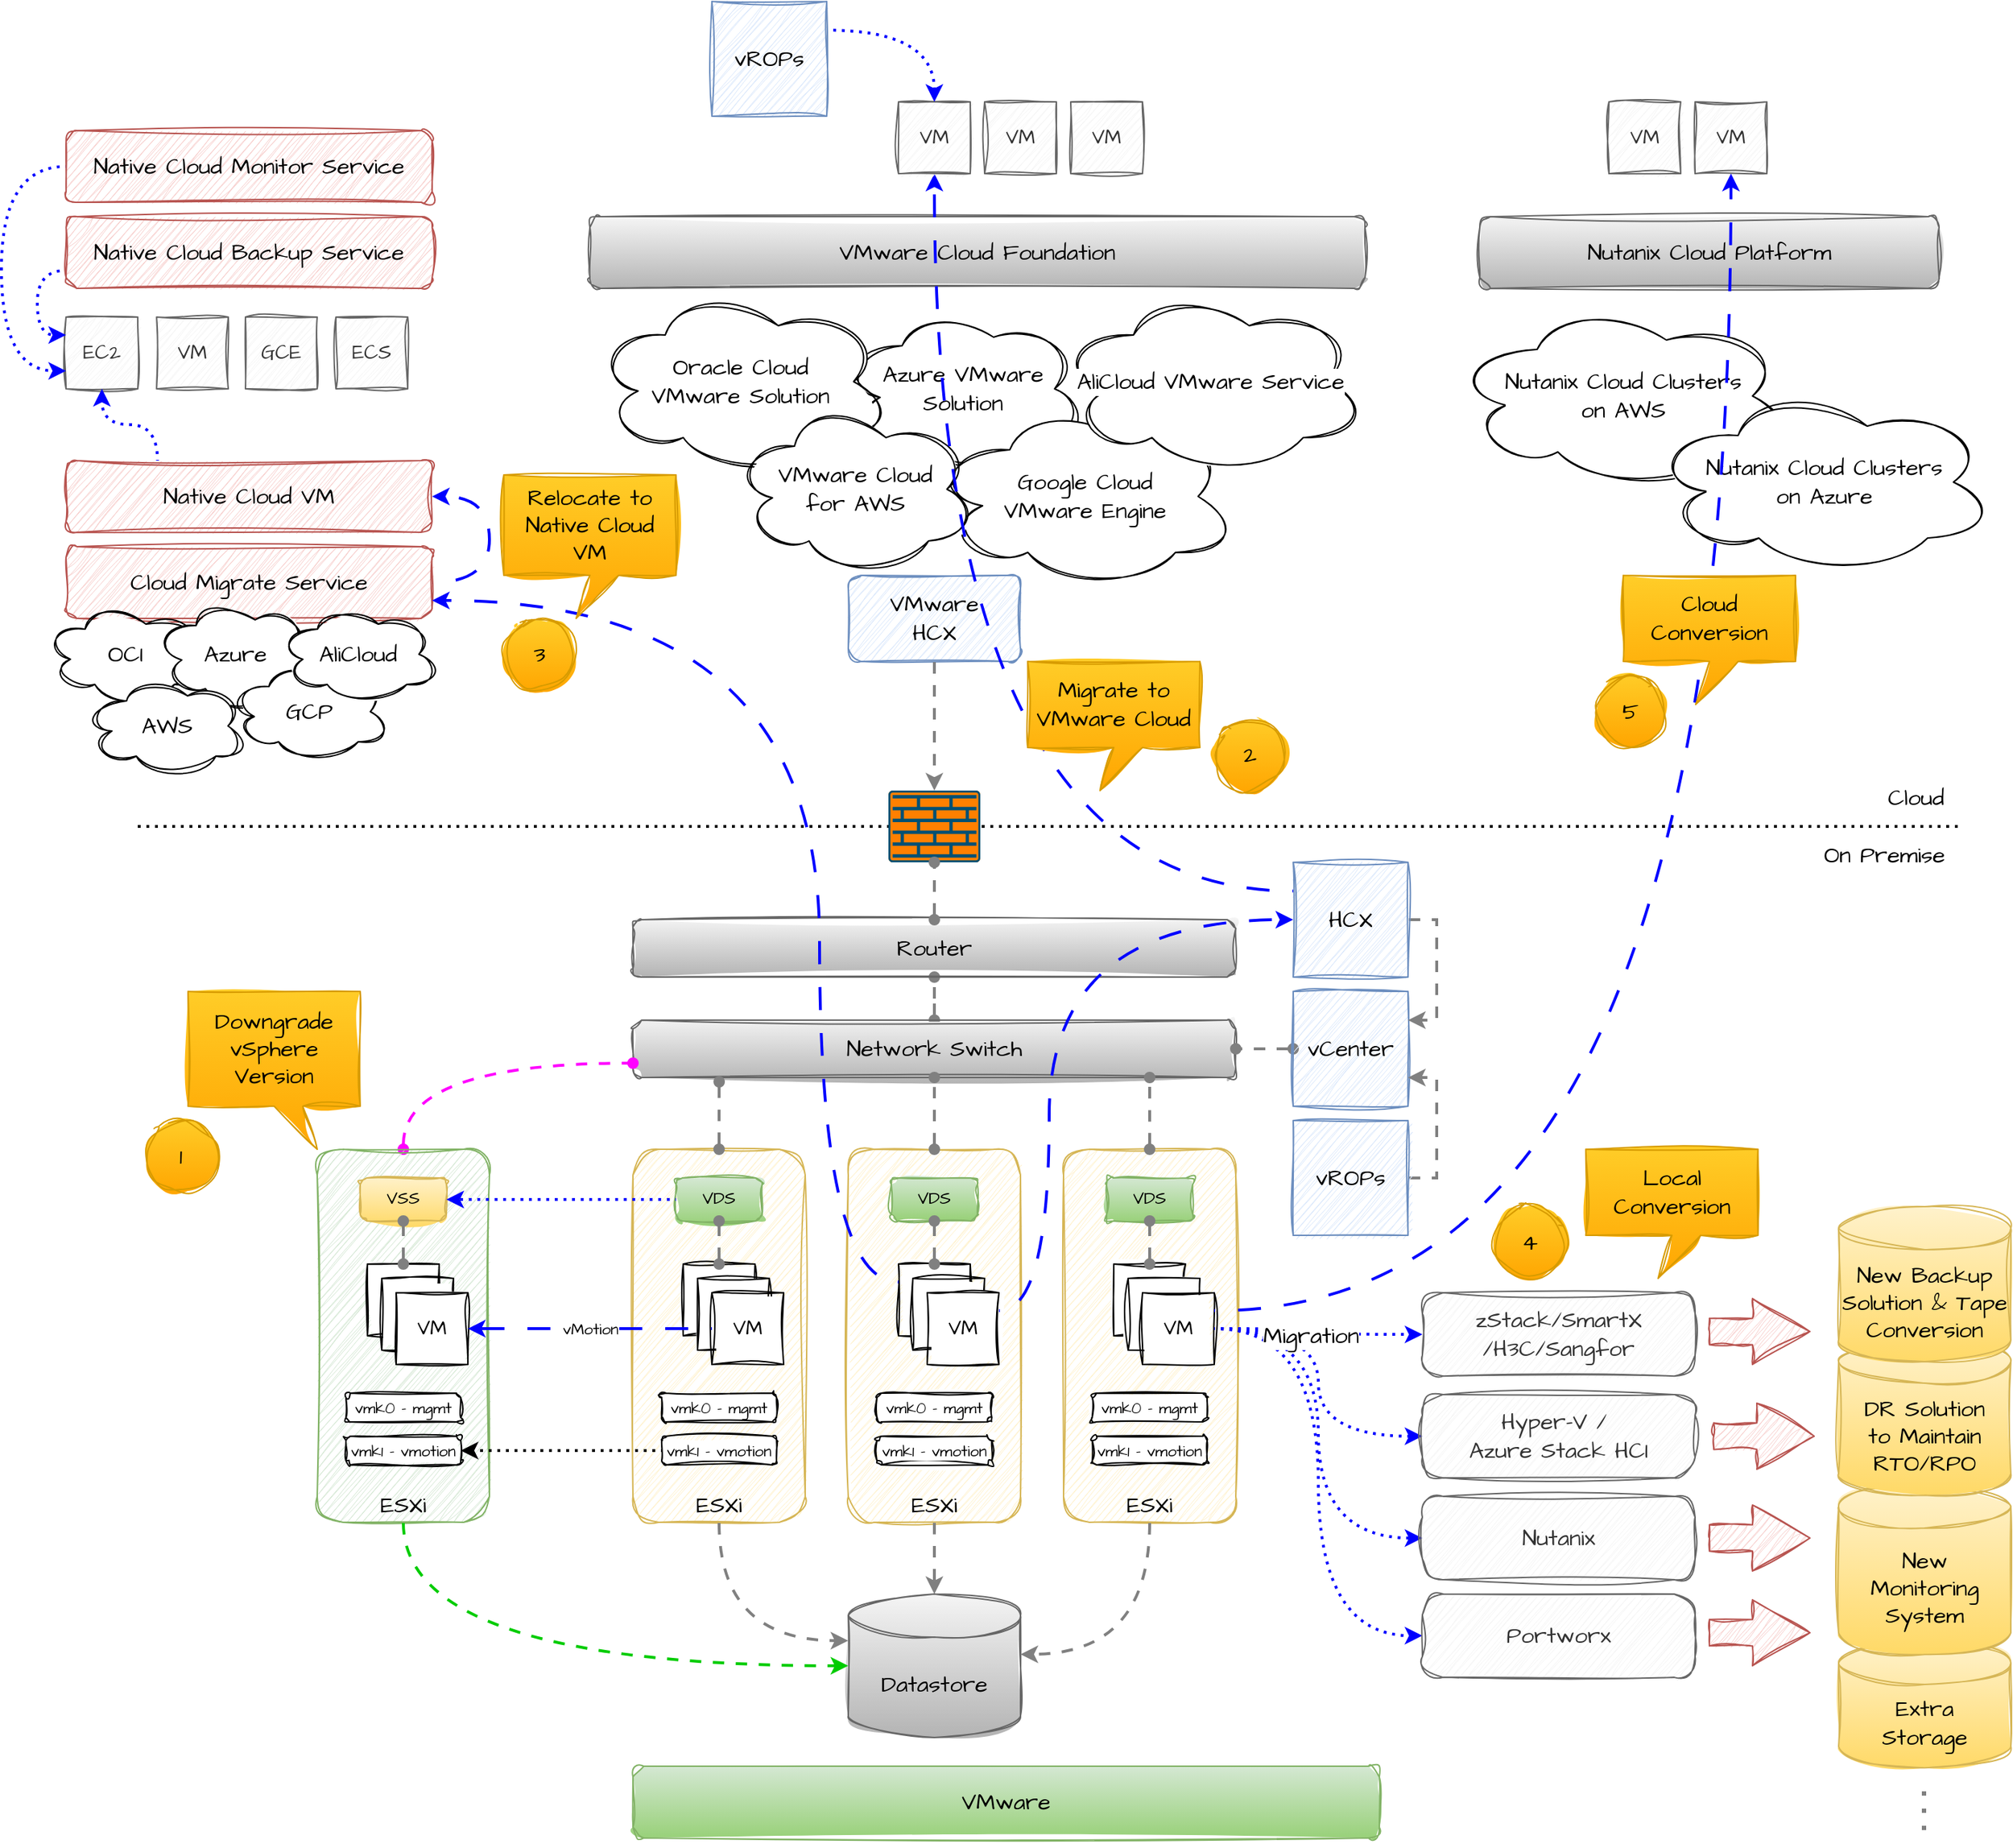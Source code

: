 <mxfile version="24.2.5" type="device">
  <diagram name="Page-1" id="QxDFGPHTdQ4bA2apeWEs">
    <mxGraphModel dx="2290" dy="2121" grid="1" gridSize="10" guides="1" tooltips="1" connect="1" arrows="1" fold="1" page="1" pageScale="1" pageWidth="850" pageHeight="1100" math="0" shadow="0">
      <root>
        <mxCell id="0" />
        <mxCell id="1" parent="0" />
        <mxCell id="KIwgxXIAuKIJArES0keK-98" value="" style="line;strokeWidth=2;html=1;hachureGap=4;fontFamily=Architects Daughter;fontSource=https%3A%2F%2Ffonts.googleapis.com%2Fcss%3Ffamily%3DArchitects%2BDaughter;fontSize=11;fontColor=default;labelBackgroundColor=default;dashed=1;dashPattern=1 2;" vertex="1" parent="1">
          <mxGeometry x="-215" y="-230" width="1268.84" height="10" as="geometry" />
        </mxCell>
        <mxCell id="8AcX0_JRDY6VxPRLtKl2-1" value="VMware" style="rounded=1;whiteSpace=wrap;html=1;sketch=1;hachureGap=4;jiggle=2;curveFitting=1;fontFamily=Architects Daughter;fontSource=https%3A%2F%2Ffonts.googleapis.com%2Fcss%3Ffamily%3DArchitects%2BDaughter;fontSize=16;fillColor=#d5e8d4;gradientColor=#97d077;strokeColor=#82b366;" parent="1" vertex="1">
          <mxGeometry x="130" y="430" width="520" height="50" as="geometry" />
        </mxCell>
        <mxCell id="8AcX0_JRDY6VxPRLtKl2-2" value="ESXi" style="rounded=1;whiteSpace=wrap;html=1;sketch=1;hachureGap=4;jiggle=2;curveFitting=1;fontFamily=Architects Daughter;fontSource=https%3A%2F%2Ffonts.googleapis.com%2Fcss%3Ffamily%3DArchitects%2BDaughter;fontSize=16;verticalAlign=bottom;fillColor=#fff2cc;strokeColor=#d6b656;" parent="1" vertex="1">
          <mxGeometry x="130" width="120" height="260" as="geometry" />
        </mxCell>
        <mxCell id="8AcX0_JRDY6VxPRLtKl2-3" value="VM" style="whiteSpace=wrap;html=1;aspect=fixed;sketch=1;hachureGap=4;jiggle=2;curveFitting=1;fontFamily=Architects Daughter;fontSource=https%3A%2F%2Ffonts.googleapis.com%2Fcss%3Ffamily%3DArchitects%2BDaughter;fontSize=14;" parent="1" vertex="1">
          <mxGeometry x="165" y="80" width="50" height="50" as="geometry" />
        </mxCell>
        <mxCell id="8AcX0_JRDY6VxPRLtKl2-4" value="Datastore" style="shape=cylinder3;whiteSpace=wrap;html=1;boundedLbl=1;backgroundOutline=1;size=15;sketch=1;hachureGap=4;jiggle=2;curveFitting=1;fontFamily=Architects Daughter;fontSource=https%3A%2F%2Ffonts.googleapis.com%2Fcss%3Ffamily%3DArchitects%2BDaughter;fontSize=16;fillColor=#f5f5f5;gradientColor=#b3b3b3;strokeColor=#666666;" parent="1" vertex="1">
          <mxGeometry x="280" y="310" width="120" height="100" as="geometry" />
        </mxCell>
        <mxCell id="8AcX0_JRDY6VxPRLtKl2-5" value="VDS" style="rounded=1;whiteSpace=wrap;html=1;sketch=1;hachureGap=4;jiggle=2;curveFitting=1;fontFamily=Architects Daughter;fontSource=https%3A%2F%2Ffonts.googleapis.com%2Fcss%3Ffamily%3DArchitects%2BDaughter;fillColor=#d5e8d4;gradientColor=#97d077;strokeColor=#82b366;" parent="1" vertex="1">
          <mxGeometry x="160" y="20" width="60" height="30" as="geometry" />
        </mxCell>
        <mxCell id="8AcX0_JRDY6VxPRLtKl2-6" value="ESXi" style="rounded=1;whiteSpace=wrap;html=1;sketch=1;hachureGap=4;jiggle=2;curveFitting=1;fontFamily=Architects Daughter;fontSource=https%3A%2F%2Ffonts.googleapis.com%2Fcss%3Ffamily%3DArchitects%2BDaughter;fontSize=16;verticalAlign=bottom;fillColor=#fff2cc;strokeColor=#d6b656;" parent="1" vertex="1">
          <mxGeometry x="280" width="120" height="260" as="geometry" />
        </mxCell>
        <mxCell id="8AcX0_JRDY6VxPRLtKl2-7" value="VM" style="whiteSpace=wrap;html=1;aspect=fixed;sketch=1;hachureGap=4;jiggle=2;curveFitting=1;fontFamily=Architects Daughter;fontSource=https%3A%2F%2Ffonts.googleapis.com%2Fcss%3Ffamily%3DArchitects%2BDaughter;fontSize=14;" parent="1" vertex="1">
          <mxGeometry x="315" y="80" width="50" height="50" as="geometry" />
        </mxCell>
        <mxCell id="8AcX0_JRDY6VxPRLtKl2-8" value="VDS" style="rounded=1;whiteSpace=wrap;html=1;sketch=1;hachureGap=4;jiggle=2;curveFitting=1;fontFamily=Architects Daughter;fontSource=https%3A%2F%2Ffonts.googleapis.com%2Fcss%3Ffamily%3DArchitects%2BDaughter;fillColor=#d5e8d4;gradientColor=#97d077;strokeColor=#82b366;" parent="1" vertex="1">
          <mxGeometry x="310" y="20" width="60" height="30" as="geometry" />
        </mxCell>
        <mxCell id="8AcX0_JRDY6VxPRLtKl2-9" value="ESXi" style="rounded=1;whiteSpace=wrap;html=1;sketch=1;hachureGap=4;jiggle=2;curveFitting=1;fontFamily=Architects Daughter;fontSource=https%3A%2F%2Ffonts.googleapis.com%2Fcss%3Ffamily%3DArchitects%2BDaughter;fontSize=16;verticalAlign=bottom;fillColor=#fff2cc;strokeColor=#d6b656;" parent="1" vertex="1">
          <mxGeometry x="430" width="120" height="260" as="geometry" />
        </mxCell>
        <mxCell id="8AcX0_JRDY6VxPRLtKl2-10" value="VM" style="whiteSpace=wrap;html=1;aspect=fixed;sketch=1;hachureGap=4;jiggle=2;curveFitting=1;fontFamily=Architects Daughter;fontSource=https%3A%2F%2Ffonts.googleapis.com%2Fcss%3Ffamily%3DArchitects%2BDaughter;fontSize=14;" parent="1" vertex="1">
          <mxGeometry x="465" y="80" width="50" height="50" as="geometry" />
        </mxCell>
        <mxCell id="8AcX0_JRDY6VxPRLtKl2-11" value="VDS" style="rounded=1;whiteSpace=wrap;html=1;sketch=1;hachureGap=4;jiggle=2;curveFitting=1;fontFamily=Architects Daughter;fontSource=https%3A%2F%2Ffonts.googleapis.com%2Fcss%3Ffamily%3DArchitects%2BDaughter;fillColor=#d5e8d4;gradientColor=#97d077;strokeColor=#82b366;" parent="1" vertex="1">
          <mxGeometry x="460" y="20" width="60" height="30" as="geometry" />
        </mxCell>
        <mxCell id="8AcX0_JRDY6VxPRLtKl2-12" style="edgeStyle=orthogonalEdgeStyle;rounded=0;hachureGap=4;orthogonalLoop=1;jettySize=auto;html=1;exitX=0.5;exitY=1;exitDx=0;exitDy=0;entryX=0;entryY=0;entryDx=0;entryDy=32.5;entryPerimeter=0;fontFamily=Architects Daughter;fontSource=https%3A%2F%2Ffonts.googleapis.com%2Fcss%3Ffamily%3DArchitects%2BDaughter;curved=1;flowAnimation=1;strokeWidth=2;strokeColor=#808080;" parent="1" source="8AcX0_JRDY6VxPRLtKl2-2" target="8AcX0_JRDY6VxPRLtKl2-4" edge="1">
          <mxGeometry relative="1" as="geometry" />
        </mxCell>
        <mxCell id="8AcX0_JRDY6VxPRLtKl2-13" style="edgeStyle=orthogonalEdgeStyle;curved=1;rounded=0;hachureGap=4;orthogonalLoop=1;jettySize=auto;html=1;exitX=0.5;exitY=1;exitDx=0;exitDy=0;entryX=1;entryY=0.42;entryDx=0;entryDy=0;entryPerimeter=0;strokeColor=#808080;strokeWidth=2;align=center;verticalAlign=middle;fontFamily=Architects Daughter;fontSource=https%3A%2F%2Ffonts.googleapis.com%2Fcss%3Ffamily%3DArchitects%2BDaughter;fontSize=11;fontColor=default;labelBackgroundColor=default;endArrow=classic;flowAnimation=1;" parent="1" source="8AcX0_JRDY6VxPRLtKl2-9" target="8AcX0_JRDY6VxPRLtKl2-4" edge="1">
          <mxGeometry relative="1" as="geometry" />
        </mxCell>
        <mxCell id="8AcX0_JRDY6VxPRLtKl2-14" style="edgeStyle=orthogonalEdgeStyle;curved=1;rounded=0;hachureGap=4;orthogonalLoop=1;jettySize=auto;html=1;exitX=0.5;exitY=1;exitDx=0;exitDy=0;entryX=0.5;entryY=0;entryDx=0;entryDy=0;entryPerimeter=0;strokeColor=#808080;strokeWidth=2;align=center;verticalAlign=middle;fontFamily=Architects Daughter;fontSource=https%3A%2F%2Ffonts.googleapis.com%2Fcss%3Ffamily%3DArchitects%2BDaughter;fontSize=11;fontColor=default;labelBackgroundColor=default;endArrow=classic;flowAnimation=1;" parent="1" source="8AcX0_JRDY6VxPRLtKl2-6" target="8AcX0_JRDY6VxPRLtKl2-4" edge="1">
          <mxGeometry relative="1" as="geometry" />
        </mxCell>
        <mxCell id="8AcX0_JRDY6VxPRLtKl2-15" style="edgeStyle=orthogonalEdgeStyle;curved=1;rounded=0;hachureGap=4;orthogonalLoop=1;jettySize=auto;html=1;exitX=0.5;exitY=0;exitDx=0;exitDy=0;entryX=0.5;entryY=1;entryDx=0;entryDy=0;strokeColor=#808080;strokeWidth=2;align=center;verticalAlign=middle;fontFamily=Architects Daughter;fontSource=https%3A%2F%2Ffonts.googleapis.com%2Fcss%3Ffamily%3DArchitects%2BDaughter;fontSize=11;fontColor=default;labelBackgroundColor=default;endArrow=oval;flowAnimation=1;endFill=1;startArrow=oval;startFill=1;" parent="1" source="8AcX0_JRDY6VxPRLtKl2-3" target="8AcX0_JRDY6VxPRLtKl2-5" edge="1">
          <mxGeometry relative="1" as="geometry" />
        </mxCell>
        <mxCell id="8AcX0_JRDY6VxPRLtKl2-16" style="edgeStyle=orthogonalEdgeStyle;curved=1;rounded=0;hachureGap=4;orthogonalLoop=1;jettySize=auto;html=1;exitX=0.5;exitY=0;exitDx=0;exitDy=0;entryX=0.5;entryY=1;entryDx=0;entryDy=0;strokeColor=#808080;strokeWidth=2;align=center;verticalAlign=middle;fontFamily=Architects Daughter;fontSource=https%3A%2F%2Ffonts.googleapis.com%2Fcss%3Ffamily%3DArchitects%2BDaughter;fontSize=11;fontColor=default;labelBackgroundColor=default;startArrow=oval;startFill=1;endArrow=oval;endFill=1;flowAnimation=1;" parent="1" source="8AcX0_JRDY6VxPRLtKl2-7" target="8AcX0_JRDY6VxPRLtKl2-8" edge="1">
          <mxGeometry relative="1" as="geometry" />
        </mxCell>
        <mxCell id="8AcX0_JRDY6VxPRLtKl2-17" style="edgeStyle=orthogonalEdgeStyle;curved=1;rounded=0;hachureGap=4;orthogonalLoop=1;jettySize=auto;html=1;exitX=0.5;exitY=0;exitDx=0;exitDy=0;entryX=0.5;entryY=1;entryDx=0;entryDy=0;strokeColor=#808080;strokeWidth=2;align=center;verticalAlign=middle;fontFamily=Architects Daughter;fontSource=https%3A%2F%2Ffonts.googleapis.com%2Fcss%3Ffamily%3DArchitects%2BDaughter;fontSize=11;fontColor=default;labelBackgroundColor=default;startArrow=oval;startFill=1;endArrow=oval;endFill=1;flowAnimation=1;" parent="1" source="8AcX0_JRDY6VxPRLtKl2-10" target="8AcX0_JRDY6VxPRLtKl2-11" edge="1">
          <mxGeometry relative="1" as="geometry" />
        </mxCell>
        <mxCell id="8AcX0_JRDY6VxPRLtKl2-18" value="VM" style="whiteSpace=wrap;html=1;aspect=fixed;sketch=1;hachureGap=4;jiggle=2;curveFitting=1;fontFamily=Architects Daughter;fontSource=https%3A%2F%2Ffonts.googleapis.com%2Fcss%3Ffamily%3DArchitects%2BDaughter;fontSize=14;" parent="1" vertex="1">
          <mxGeometry x="175" y="90" width="50" height="50" as="geometry" />
        </mxCell>
        <mxCell id="8AcX0_JRDY6VxPRLtKl2-19" value="VM" style="whiteSpace=wrap;html=1;aspect=fixed;sketch=1;hachureGap=4;jiggle=2;curveFitting=1;fontFamily=Architects Daughter;fontSource=https%3A%2F%2Ffonts.googleapis.com%2Fcss%3Ffamily%3DArchitects%2BDaughter;fontSize=14;" parent="1" vertex="1">
          <mxGeometry x="325" y="90" width="50" height="50" as="geometry" />
        </mxCell>
        <mxCell id="8AcX0_JRDY6VxPRLtKl2-20" value="VM" style="whiteSpace=wrap;html=1;aspect=fixed;sketch=1;hachureGap=4;jiggle=2;curveFitting=1;fontFamily=Architects Daughter;fontSource=https%3A%2F%2Ffonts.googleapis.com%2Fcss%3Ffamily%3DArchitects%2BDaughter;fontSize=14;" parent="1" vertex="1">
          <mxGeometry x="475" y="90" width="50" height="50" as="geometry" />
        </mxCell>
        <mxCell id="8AcX0_JRDY6VxPRLtKl2-21" value="VM" style="whiteSpace=wrap;html=1;aspect=fixed;sketch=1;hachureGap=4;jiggle=2;curveFitting=1;fontFamily=Architects Daughter;fontSource=https%3A%2F%2Ffonts.googleapis.com%2Fcss%3Ffamily%3DArchitects%2BDaughter;fontSize=14;" parent="1" vertex="1">
          <mxGeometry x="185" y="100" width="50" height="50" as="geometry" />
        </mxCell>
        <mxCell id="8AcX0_JRDY6VxPRLtKl2-22" value="VM" style="whiteSpace=wrap;html=1;aspect=fixed;sketch=1;hachureGap=4;jiggle=2;curveFitting=1;fontFamily=Architects Daughter;fontSource=https%3A%2F%2Ffonts.googleapis.com%2Fcss%3Ffamily%3DArchitects%2BDaughter;fontSize=14;" parent="1" vertex="1">
          <mxGeometry x="335" y="100" width="50" height="50" as="geometry" />
        </mxCell>
        <mxCell id="KIwgxXIAuKIJArES0keK-64" style="edgeStyle=orthogonalEdgeStyle;curved=1;rounded=0;hachureGap=4;orthogonalLoop=1;jettySize=auto;html=1;dashed=1;dashPattern=1 2;strokeColor=#0000FF;strokeWidth=2;align=center;verticalAlign=middle;fontFamily=Architects Daughter;fontSource=https%3A%2F%2Ffonts.googleapis.com%2Fcss%3Ffamily%3DArchitects%2BDaughter;fontSize=11;fontColor=default;labelBackgroundColor=default;endArrow=classic;flowAnimation=1;" edge="1" parent="1" source="8AcX0_JRDY6VxPRLtKl2-23" target="KIwgxXIAuKIJArES0keK-61">
          <mxGeometry relative="1" as="geometry" />
        </mxCell>
        <mxCell id="KIwgxXIAuKIJArES0keK-67" style="edgeStyle=orthogonalEdgeStyle;curved=1;rounded=0;hachureGap=4;orthogonalLoop=1;jettySize=auto;html=1;entryX=0;entryY=0.5;entryDx=0;entryDy=0;dashed=1;dashPattern=1 2;strokeColor=#0000FF;strokeWidth=2;align=center;verticalAlign=middle;fontFamily=Architects Daughter;fontSource=https%3A%2F%2Ffonts.googleapis.com%2Fcss%3Ffamily%3DArchitects%2BDaughter;fontSize=11;fontColor=default;labelBackgroundColor=default;endArrow=classic;flowAnimation=1;" edge="1" parent="1" source="8AcX0_JRDY6VxPRLtKl2-23" target="KIwgxXIAuKIJArES0keK-59">
          <mxGeometry relative="1" as="geometry" />
        </mxCell>
        <mxCell id="KIwgxXIAuKIJArES0keK-80" style="edgeStyle=orthogonalEdgeStyle;curved=1;rounded=0;hachureGap=4;orthogonalLoop=1;jettySize=auto;html=1;entryX=0;entryY=0.5;entryDx=0;entryDy=0;dashed=1;dashPattern=1 2;strokeColor=#0000FF;strokeWidth=2;align=center;verticalAlign=middle;fontFamily=Architects Daughter;fontSource=https%3A%2F%2Ffonts.googleapis.com%2Fcss%3Ffamily%3DArchitects%2BDaughter;fontSize=11;fontColor=default;labelBackgroundColor=default;endArrow=classic;flowAnimation=1;" edge="1" parent="1" source="8AcX0_JRDY6VxPRLtKl2-23" target="KIwgxXIAuKIJArES0keK-79">
          <mxGeometry relative="1" as="geometry" />
        </mxCell>
        <mxCell id="8AcX0_JRDY6VxPRLtKl2-23" value="VM" style="whiteSpace=wrap;html=1;aspect=fixed;sketch=1;hachureGap=4;jiggle=2;curveFitting=1;fontFamily=Architects Daughter;fontSource=https%3A%2F%2Ffonts.googleapis.com%2Fcss%3Ffamily%3DArchitects%2BDaughter;fontSize=14;" parent="1" vertex="1">
          <mxGeometry x="485" y="100" width="50" height="50" as="geometry" />
        </mxCell>
        <mxCell id="8AcX0_JRDY6VxPRLtKl2-26" value="" style="edgeStyle=orthogonalEdgeStyle;curved=1;rounded=0;hachureGap=4;orthogonalLoop=1;jettySize=auto;html=1;strokeColor=#808080;strokeWidth=2;align=center;verticalAlign=middle;fontFamily=Architects Daughter;fontSource=https%3A%2F%2Ffonts.googleapis.com%2Fcss%3Ffamily%3DArchitects%2BDaughter;fontSize=11;fontColor=default;labelBackgroundColor=default;startArrow=oval;startFill=1;endArrow=oval;endFill=1;flowAnimation=1;" parent="1" source="8AcX0_JRDY6VxPRLtKl2-24" target="8AcX0_JRDY6VxPRLtKl2-25" edge="1">
          <mxGeometry relative="1" as="geometry" />
        </mxCell>
        <mxCell id="8AcX0_JRDY6VxPRLtKl2-24" value="Network Switch" style="rounded=1;whiteSpace=wrap;html=1;sketch=1;hachureGap=4;jiggle=2;curveFitting=1;fontFamily=Architects Daughter;fontSource=https%3A%2F%2Ffonts.googleapis.com%2Fcss%3Ffamily%3DArchitects%2BDaughter;fontSize=16;labelBackgroundColor=none;fillColor=#f5f5f5;gradientColor=#b3b3b3;strokeColor=#666666;" parent="1" vertex="1">
          <mxGeometry x="130" y="-90" width="420" height="40" as="geometry" />
        </mxCell>
        <mxCell id="8AcX0_JRDY6VxPRLtKl2-25" value="Router" style="rounded=1;whiteSpace=wrap;html=1;sketch=1;hachureGap=4;jiggle=2;curveFitting=1;fontFamily=Architects Daughter;fontSource=https%3A%2F%2Ffonts.googleapis.com%2Fcss%3Ffamily%3DArchitects%2BDaughter;fontSize=16;labelBackgroundColor=none;fillColor=#f5f5f5;gradientColor=#b3b3b3;strokeColor=#666666;" parent="1" vertex="1">
          <mxGeometry x="130" y="-160" width="420" height="40" as="geometry" />
        </mxCell>
        <mxCell id="8AcX0_JRDY6VxPRLtKl2-27" style="edgeStyle=orthogonalEdgeStyle;curved=1;rounded=0;hachureGap=4;orthogonalLoop=1;jettySize=auto;html=1;exitX=0.5;exitY=0;exitDx=0;exitDy=0;entryX=0.143;entryY=1.075;entryDx=0;entryDy=0;entryPerimeter=0;strokeColor=#808080;strokeWidth=2;align=center;verticalAlign=middle;fontFamily=Architects Daughter;fontSource=https%3A%2F%2Ffonts.googleapis.com%2Fcss%3Ffamily%3DArchitects%2BDaughter;fontSize=11;fontColor=default;labelBackgroundColor=default;startArrow=oval;startFill=1;endArrow=oval;endFill=1;flowAnimation=1;" parent="1" source="8AcX0_JRDY6VxPRLtKl2-2" target="8AcX0_JRDY6VxPRLtKl2-24" edge="1">
          <mxGeometry relative="1" as="geometry" />
        </mxCell>
        <mxCell id="8AcX0_JRDY6VxPRLtKl2-30" style="edgeStyle=orthogonalEdgeStyle;curved=1;rounded=0;hachureGap=4;orthogonalLoop=1;jettySize=auto;html=1;exitX=0.5;exitY=0;exitDx=0;exitDy=0;strokeColor=#808080;strokeWidth=2;align=center;verticalAlign=middle;fontFamily=Architects Daughter;fontSource=https%3A%2F%2Ffonts.googleapis.com%2Fcss%3Ffamily%3DArchitects%2BDaughter;fontSize=11;fontColor=default;labelBackgroundColor=default;startArrow=oval;startFill=1;endArrow=oval;endFill=1;flowAnimation=1;" parent="1" source="8AcX0_JRDY6VxPRLtKl2-9" edge="1">
          <mxGeometry relative="1" as="geometry">
            <mxPoint x="490" y="-50" as="targetPoint" />
          </mxGeometry>
        </mxCell>
        <mxCell id="8AcX0_JRDY6VxPRLtKl2-28" style="edgeStyle=orthogonalEdgeStyle;curved=1;rounded=0;hachureGap=4;orthogonalLoop=1;jettySize=auto;html=1;exitX=0.5;exitY=0;exitDx=0;exitDy=0;entryX=0.5;entryY=1;entryDx=0;entryDy=0;strokeColor=#808080;strokeWidth=2;align=center;verticalAlign=middle;fontFamily=Architects Daughter;fontSource=https%3A%2F%2Ffonts.googleapis.com%2Fcss%3Ffamily%3DArchitects%2BDaughter;fontSize=11;fontColor=default;labelBackgroundColor=default;startArrow=oval;startFill=1;endArrow=oval;endFill=1;flowAnimation=1;" parent="1" source="8AcX0_JRDY6VxPRLtKl2-6" target="8AcX0_JRDY6VxPRLtKl2-24" edge="1">
          <mxGeometry relative="1" as="geometry" />
        </mxCell>
        <mxCell id="8AcX0_JRDY6VxPRLtKl2-40" style="edgeStyle=orthogonalEdgeStyle;curved=1;rounded=0;hachureGap=4;orthogonalLoop=1;jettySize=auto;html=1;entryX=1;entryY=0.5;entryDx=0;entryDy=0;strokeColor=#808080;strokeWidth=2;align=center;verticalAlign=middle;fontFamily=Architects Daughter;fontSource=https%3A%2F%2Ffonts.googleapis.com%2Fcss%3Ffamily%3DArchitects%2BDaughter;fontSize=11;fontColor=default;labelBackgroundColor=default;startArrow=oval;startFill=1;endArrow=oval;endFill=1;flowAnimation=1;" parent="1" source="8AcX0_JRDY6VxPRLtKl2-31" target="8AcX0_JRDY6VxPRLtKl2-24" edge="1">
          <mxGeometry relative="1" as="geometry" />
        </mxCell>
        <mxCell id="8AcX0_JRDY6VxPRLtKl2-31" value="vCenter" style="whiteSpace=wrap;html=1;aspect=fixed;sketch=1;hachureGap=4;jiggle=2;curveFitting=1;fontFamily=Architects Daughter;fontSource=https%3A%2F%2Ffonts.googleapis.com%2Fcss%3Ffamily%3DArchitects%2BDaughter;fontSize=16;labelBackgroundColor=none;fillColor=#dae8fc;strokeColor=#6c8ebf;" parent="1" vertex="1">
          <mxGeometry x="590" y="-110" width="80" height="80" as="geometry" />
        </mxCell>
        <mxCell id="8AcX0_JRDY6VxPRLtKl2-33" value="vmk0 - mgmt" style="rounded=1;whiteSpace=wrap;html=1;sketch=1;hachureGap=4;jiggle=2;curveFitting=1;fontFamily=Architects Daughter;fontSource=https%3A%2F%2Ffonts.googleapis.com%2Fcss%3Ffamily%3DArchitects%2BDaughter;fontSize=11;fontColor=default;labelBackgroundColor=default;" parent="1" vertex="1">
          <mxGeometry x="150" y="170" width="80" height="20" as="geometry" />
        </mxCell>
        <mxCell id="8AcX0_JRDY6VxPRLtKl2-34" value="vmk1 - vmotion" style="rounded=1;whiteSpace=wrap;html=1;sketch=1;hachureGap=4;jiggle=2;curveFitting=1;fontFamily=Architects Daughter;fontSource=https%3A%2F%2Ffonts.googleapis.com%2Fcss%3Ffamily%3DArchitects%2BDaughter;fontSize=11;fontColor=default;labelBackgroundColor=default;" parent="1" vertex="1">
          <mxGeometry x="150" y="200" width="80" height="20" as="geometry" />
        </mxCell>
        <mxCell id="8AcX0_JRDY6VxPRLtKl2-35" value="vmk0 - mgmt" style="rounded=1;whiteSpace=wrap;html=1;sketch=1;hachureGap=4;jiggle=2;curveFitting=1;fontFamily=Architects Daughter;fontSource=https%3A%2F%2Ffonts.googleapis.com%2Fcss%3Ffamily%3DArchitects%2BDaughter;fontSize=11;fontColor=default;labelBackgroundColor=default;" parent="1" vertex="1">
          <mxGeometry x="300" y="170" width="80" height="20" as="geometry" />
        </mxCell>
        <mxCell id="8AcX0_JRDY6VxPRLtKl2-36" value="vmk1 - vmotion" style="rounded=1;whiteSpace=wrap;html=1;sketch=1;hachureGap=4;jiggle=2;curveFitting=1;fontFamily=Architects Daughter;fontSource=https%3A%2F%2Ffonts.googleapis.com%2Fcss%3Ffamily%3DArchitects%2BDaughter;fontSize=11;fontColor=default;labelBackgroundColor=default;" parent="1" vertex="1">
          <mxGeometry x="300" y="200" width="80" height="20" as="geometry" />
        </mxCell>
        <mxCell id="8AcX0_JRDY6VxPRLtKl2-37" value="vmk0 - mgmt" style="rounded=1;whiteSpace=wrap;html=1;sketch=1;hachureGap=4;jiggle=2;curveFitting=1;fontFamily=Architects Daughter;fontSource=https%3A%2F%2Ffonts.googleapis.com%2Fcss%3Ffamily%3DArchitects%2BDaughter;fontSize=11;fontColor=default;labelBackgroundColor=default;" parent="1" vertex="1">
          <mxGeometry x="450" y="170" width="80" height="20" as="geometry" />
        </mxCell>
        <mxCell id="8AcX0_JRDY6VxPRLtKl2-38" value="vmk1 - vmotion" style="rounded=1;whiteSpace=wrap;html=1;sketch=1;hachureGap=4;jiggle=2;curveFitting=1;fontFamily=Architects Daughter;fontSource=https%3A%2F%2Ffonts.googleapis.com%2Fcss%3Ffamily%3DArchitects%2BDaughter;fontSize=11;fontColor=default;labelBackgroundColor=default;" parent="1" vertex="1">
          <mxGeometry x="450" y="200" width="80" height="20" as="geometry" />
        </mxCell>
        <mxCell id="8AcX0_JRDY6VxPRLtKl2-41" value="" style="sketch=0;points=[[0.015,0.015,0],[0.985,0.015,0],[0.985,0.985,0],[0.015,0.985,0],[0.25,0,0],[0.5,0,0],[0.75,0,0],[1,0.25,0],[1,0.5,0],[1,0.75,0],[0.75,1,0],[0.5,1,0],[0.25,1,0],[0,0.75,0],[0,0.5,0],[0,0.25,0]];verticalLabelPosition=bottom;html=1;verticalAlign=top;aspect=fixed;align=center;pointerEvents=1;shape=mxgraph.cisco19.rect;prIcon=firewall;fillColor=#FF8000;strokeColor=#005073;hachureGap=4;jiggle=2;curveFitting=1;fontFamily=Architects Daughter;fontSource=https%3A%2F%2Ffonts.googleapis.com%2Fcss%3Ffamily%3DArchitects%2BDaughter;fontSize=11;fontColor=default;labelBackgroundColor=default;" parent="1" vertex="1">
          <mxGeometry x="308" y="-250" width="64" height="50" as="geometry" />
        </mxCell>
        <mxCell id="8AcX0_JRDY6VxPRLtKl2-42" style="edgeStyle=orthogonalEdgeStyle;curved=1;rounded=0;hachureGap=4;orthogonalLoop=1;jettySize=auto;html=1;exitX=0.5;exitY=0;exitDx=0;exitDy=0;entryX=0.5;entryY=1;entryDx=0;entryDy=0;entryPerimeter=0;strokeColor=#808080;strokeWidth=2;align=center;verticalAlign=middle;fontFamily=Architects Daughter;fontSource=https%3A%2F%2Ffonts.googleapis.com%2Fcss%3Ffamily%3DArchitects%2BDaughter;fontSize=11;fontColor=default;labelBackgroundColor=default;startArrow=oval;startFill=1;endArrow=oval;endFill=1;flowAnimation=1;" parent="1" source="8AcX0_JRDY6VxPRLtKl2-25" target="8AcX0_JRDY6VxPRLtKl2-41" edge="1">
          <mxGeometry relative="1" as="geometry" />
        </mxCell>
        <mxCell id="KIwgxXIAuKIJArES0keK-2" style="edgeStyle=orthogonalEdgeStyle;rounded=0;hachureGap=4;orthogonalLoop=1;jettySize=auto;html=1;exitX=1;exitY=0.5;exitDx=0;exitDy=0;entryX=1;entryY=0.75;entryDx=0;entryDy=0;fontFamily=Architects Daughter;fontSource=https%3A%2F%2Ffonts.googleapis.com%2Fcss%3Ffamily%3DArchitects%2BDaughter;flowAnimation=1;strokeWidth=2;strokeColor=#808080;" edge="1" parent="1" source="8AcX0_JRDY6VxPRLtKl2-43" target="8AcX0_JRDY6VxPRLtKl2-31">
          <mxGeometry relative="1" as="geometry" />
        </mxCell>
        <mxCell id="8AcX0_JRDY6VxPRLtKl2-43" value="vROPs" style="whiteSpace=wrap;html=1;aspect=fixed;sketch=1;hachureGap=4;jiggle=2;curveFitting=1;fontFamily=Architects Daughter;fontSource=https%3A%2F%2Ffonts.googleapis.com%2Fcss%3Ffamily%3DArchitects%2BDaughter;fontSize=16;labelBackgroundColor=none;fillColor=#dae8fc;strokeColor=#6c8ebf;" parent="1" vertex="1">
          <mxGeometry x="590" y="-20" width="80" height="80" as="geometry" />
        </mxCell>
        <mxCell id="KIwgxXIAuKIJArES0keK-12" style="edgeStyle=orthogonalEdgeStyle;rounded=0;hachureGap=4;orthogonalLoop=1;jettySize=auto;html=1;exitX=0.5;exitY=0;exitDx=0;exitDy=0;entryX=0;entryY=0.75;entryDx=0;entryDy=0;fontFamily=Architects Daughter;fontSource=https%3A%2F%2Ffonts.googleapis.com%2Fcss%3Ffamily%3DArchitects%2BDaughter;flowAnimation=1;endArrow=oval;endFill=1;startArrow=oval;startFill=1;strokeWidth=2;strokeColor=#FF00FF;curved=1;" edge="1" parent="1" source="KIwgxXIAuKIJArES0keK-4" target="8AcX0_JRDY6VxPRLtKl2-24">
          <mxGeometry relative="1" as="geometry" />
        </mxCell>
        <mxCell id="KIwgxXIAuKIJArES0keK-4" value="ESXi" style="rounded=1;whiteSpace=wrap;html=1;sketch=1;hachureGap=4;jiggle=2;curveFitting=1;fontFamily=Architects Daughter;fontSource=https%3A%2F%2Ffonts.googleapis.com%2Fcss%3Ffamily%3DArchitects%2BDaughter;fontSize=16;verticalAlign=bottom;fillColor=#d5e8d4;strokeColor=#82b366;" vertex="1" parent="1">
          <mxGeometry x="-90" width="120" height="260" as="geometry" />
        </mxCell>
        <mxCell id="KIwgxXIAuKIJArES0keK-5" value="VM" style="whiteSpace=wrap;html=1;aspect=fixed;sketch=1;hachureGap=4;jiggle=2;curveFitting=1;fontFamily=Architects Daughter;fontSource=https%3A%2F%2Ffonts.googleapis.com%2Fcss%3Ffamily%3DArchitects%2BDaughter;fontSize=14;" vertex="1" parent="1">
          <mxGeometry x="-55" y="80" width="50" height="50" as="geometry" />
        </mxCell>
        <mxCell id="KIwgxXIAuKIJArES0keK-6" value="VSS" style="rounded=1;whiteSpace=wrap;html=1;sketch=1;hachureGap=4;jiggle=2;curveFitting=1;fontFamily=Architects Daughter;fontSource=https%3A%2F%2Ffonts.googleapis.com%2Fcss%3Ffamily%3DArchitects%2BDaughter;fillColor=#fff2cc;gradientColor=#ffd966;strokeColor=#d6b656;" vertex="1" parent="1">
          <mxGeometry x="-60" y="20" width="60" height="30" as="geometry" />
        </mxCell>
        <mxCell id="KIwgxXIAuKIJArES0keK-7" style="edgeStyle=orthogonalEdgeStyle;curved=1;rounded=0;hachureGap=4;orthogonalLoop=1;jettySize=auto;html=1;exitX=0.5;exitY=0;exitDx=0;exitDy=0;entryX=0.5;entryY=1;entryDx=0;entryDy=0;strokeColor=#808080;strokeWidth=2;align=center;verticalAlign=middle;fontFamily=Architects Daughter;fontSource=https%3A%2F%2Ffonts.googleapis.com%2Fcss%3Ffamily%3DArchitects%2BDaughter;fontSize=11;fontColor=default;labelBackgroundColor=default;endArrow=oval;flowAnimation=1;endFill=1;startArrow=oval;startFill=1;" edge="1" parent="1" source="KIwgxXIAuKIJArES0keK-5" target="KIwgxXIAuKIJArES0keK-6">
          <mxGeometry relative="1" as="geometry" />
        </mxCell>
        <mxCell id="KIwgxXIAuKIJArES0keK-8" value="VM" style="whiteSpace=wrap;html=1;aspect=fixed;sketch=1;hachureGap=4;jiggle=2;curveFitting=1;fontFamily=Architects Daughter;fontSource=https%3A%2F%2Ffonts.googleapis.com%2Fcss%3Ffamily%3DArchitects%2BDaughter;fontSize=14;" vertex="1" parent="1">
          <mxGeometry x="-45" y="90" width="50" height="50" as="geometry" />
        </mxCell>
        <mxCell id="KIwgxXIAuKIJArES0keK-9" value="VM" style="whiteSpace=wrap;html=1;aspect=fixed;sketch=1;hachureGap=4;jiggle=2;curveFitting=1;fontFamily=Architects Daughter;fontSource=https%3A%2F%2Ffonts.googleapis.com%2Fcss%3Ffamily%3DArchitects%2BDaughter;fontSize=14;" vertex="1" parent="1">
          <mxGeometry x="-35" y="100" width="50" height="50" as="geometry" />
        </mxCell>
        <mxCell id="KIwgxXIAuKIJArES0keK-10" value="vmk0 - mgmt" style="rounded=1;whiteSpace=wrap;html=1;sketch=1;hachureGap=4;jiggle=2;curveFitting=1;fontFamily=Architects Daughter;fontSource=https%3A%2F%2Ffonts.googleapis.com%2Fcss%3Ffamily%3DArchitects%2BDaughter;fontSize=11;fontColor=default;labelBackgroundColor=default;" vertex="1" parent="1">
          <mxGeometry x="-70" y="170" width="80" height="20" as="geometry" />
        </mxCell>
        <mxCell id="KIwgxXIAuKIJArES0keK-11" value="vmk1 - vmotion" style="rounded=1;whiteSpace=wrap;html=1;sketch=1;hachureGap=4;jiggle=2;curveFitting=1;fontFamily=Architects Daughter;fontSource=https%3A%2F%2Ffonts.googleapis.com%2Fcss%3Ffamily%3DArchitects%2BDaughter;fontSize=11;fontColor=default;labelBackgroundColor=default;" vertex="1" parent="1">
          <mxGeometry x="-70" y="200" width="80" height="20" as="geometry" />
        </mxCell>
        <mxCell id="KIwgxXIAuKIJArES0keK-13" style="edgeStyle=orthogonalEdgeStyle;rounded=0;hachureGap=4;orthogonalLoop=1;jettySize=auto;html=1;exitX=0;exitY=0.5;exitDx=0;exitDy=0;entryX=1;entryY=0.5;entryDx=0;entryDy=0;fontFamily=Architects Daughter;fontSource=https%3A%2F%2Ffonts.googleapis.com%2Fcss%3Ffamily%3DArchitects%2BDaughter;flowAnimation=1;dashed=1;dashPattern=1 2;strokeWidth=2;" edge="1" parent="1" source="8AcX0_JRDY6VxPRLtKl2-34" target="KIwgxXIAuKIJArES0keK-11">
          <mxGeometry relative="1" as="geometry" />
        </mxCell>
        <mxCell id="KIwgxXIAuKIJArES0keK-14" value="vMotion" style="edgeStyle=orthogonalEdgeStyle;rounded=0;hachureGap=4;orthogonalLoop=1;jettySize=auto;html=1;exitX=0;exitY=0.5;exitDx=0;exitDy=0;entryX=1;entryY=0.5;entryDx=0;entryDy=0;fontFamily=Architects Daughter;fontSource=https%3A%2F%2Ffonts.googleapis.com%2Fcss%3Ffamily%3DArchitects%2BDaughter;dashed=1;dashPattern=8 8;flowAnimation=1;strokeWidth=2;strokeColor=#0000FF;" edge="1" parent="1" source="8AcX0_JRDY6VxPRLtKl2-21" target="KIwgxXIAuKIJArES0keK-9">
          <mxGeometry relative="1" as="geometry" />
        </mxCell>
        <mxCell id="KIwgxXIAuKIJArES0keK-16" style="edgeStyle=orthogonalEdgeStyle;curved=1;rounded=0;hachureGap=4;orthogonalLoop=1;jettySize=auto;html=1;exitX=0.5;exitY=1;exitDx=0;exitDy=0;entryX=0;entryY=0.5;entryDx=0;entryDy=0;entryPerimeter=0;strokeColor=#00CC00;strokeWidth=2;align=center;verticalAlign=middle;fontFamily=Architects Daughter;fontSource=https%3A%2F%2Ffonts.googleapis.com%2Fcss%3Ffamily%3DArchitects%2BDaughter;fontSize=11;fontColor=default;labelBackgroundColor=default;endArrow=classic;flowAnimation=1;" edge="1" parent="1" source="KIwgxXIAuKIJArES0keK-4" target="8AcX0_JRDY6VxPRLtKl2-4">
          <mxGeometry relative="1" as="geometry" />
        </mxCell>
        <mxCell id="KIwgxXIAuKIJArES0keK-17" value="1" style="ellipse;whiteSpace=wrap;html=1;aspect=fixed;sketch=1;hachureGap=4;jiggle=2;curveFitting=1;fontFamily=Architects Daughter;fontSource=https%3A%2F%2Ffonts.googleapis.com%2Fcss%3Ffamily%3DArchitects%2BDaughter;fontSize=16;labelBackgroundColor=none;fillColor=#ffcd28;gradientColor=#ffa500;strokeColor=#d79b00;" vertex="1" parent="1">
          <mxGeometry x="-210" y="-20" width="50" height="50" as="geometry" />
        </mxCell>
        <mxCell id="KIwgxXIAuKIJArES0keK-19" value="Downgrade&lt;div style=&quot;font-size: 16px;&quot;&gt;vSphere Version&lt;/div&gt;" style="shape=callout;whiteSpace=wrap;html=1;perimeter=calloutPerimeter;sketch=1;hachureGap=4;jiggle=2;curveFitting=1;fontFamily=Architects Daughter;fontSource=https%3A%2F%2Ffonts.googleapis.com%2Fcss%3Ffamily%3DArchitects%2BDaughter;fontSize=16;labelBackgroundColor=none;position2=0.75;fillColor=#ffcd28;gradientColor=#ffa500;strokeColor=#d79b00;" vertex="1" parent="1">
          <mxGeometry x="-180" y="-110" width="120" height="110" as="geometry" />
        </mxCell>
        <mxCell id="KIwgxXIAuKIJArES0keK-23" value="Azure VMware&lt;div&gt;Solution&lt;/div&gt;" style="ellipse;shape=cloud;whiteSpace=wrap;html=1;sketch=1;hachureGap=4;jiggle=2;curveFitting=1;fontFamily=Architects Daughter;fontSource=https%3A%2F%2Ffonts.googleapis.com%2Fcss%3Ffamily%3DArchitects%2BDaughter;fontSize=16;fontColor=default;labelBackgroundColor=default;" vertex="1" parent="1">
          <mxGeometry x="275" y="-590" width="170" height="120" as="geometry" />
        </mxCell>
        <mxCell id="KIwgxXIAuKIJArES0keK-24" value="Google Cloud&lt;div&gt;VMware Engine&lt;/div&gt;" style="ellipse;shape=cloud;whiteSpace=wrap;html=1;sketch=1;hachureGap=4;jiggle=2;curveFitting=1;fontFamily=Architects Daughter;fontSource=https%3A%2F%2Ffonts.googleapis.com%2Fcss%3Ffamily%3DArchitects%2BDaughter;fontSize=16;fontColor=default;labelBackgroundColor=default;" vertex="1" parent="1">
          <mxGeometry x="340" y="-520" width="210" height="130" as="geometry" />
        </mxCell>
        <mxCell id="KIwgxXIAuKIJArES0keK-25" value="Oracle Cloud&lt;div&gt;VMware Solution&lt;/div&gt;" style="ellipse;shape=cloud;whiteSpace=wrap;html=1;sketch=1;hachureGap=4;jiggle=2;curveFitting=1;fontFamily=Architects Daughter;fontSource=https%3A%2F%2Ffonts.googleapis.com%2Fcss%3Ffamily%3DArchitects%2BDaughter;fontSize=16;fontColor=default;labelBackgroundColor=default;" vertex="1" parent="1">
          <mxGeometry x="100" y="-600" width="210" height="130" as="geometry" />
        </mxCell>
        <mxCell id="KIwgxXIAuKIJArES0keK-26" value="AliCloud VMware Service" style="ellipse;shape=cloud;whiteSpace=wrap;html=1;sketch=1;hachureGap=4;jiggle=2;curveFitting=1;fontFamily=Architects Daughter;fontSource=https%3A%2F%2Ffonts.googleapis.com%2Fcss%3Ffamily%3DArchitects%2BDaughter;fontSize=16;fontColor=default;labelBackgroundColor=default;" vertex="1" parent="1">
          <mxGeometry x="425" y="-600" width="215" height="130" as="geometry" />
        </mxCell>
        <mxCell id="KIwgxXIAuKIJArES0keK-27" value="VMware&lt;div style=&quot;font-size: 16px;&quot;&gt;HCX&lt;/div&gt;" style="rounded=1;whiteSpace=wrap;html=1;sketch=1;hachureGap=4;jiggle=2;curveFitting=1;fontFamily=Architects Daughter;fontSource=https%3A%2F%2Ffonts.googleapis.com%2Fcss%3Ffamily%3DArchitects%2BDaughter;fontSize=16;labelBackgroundColor=none;fillColor=#dae8fc;strokeColor=#6c8ebf;" vertex="1" parent="1">
          <mxGeometry x="280" y="-400" width="120" height="60" as="geometry" />
        </mxCell>
        <mxCell id="KIwgxXIAuKIJArES0keK-28" style="edgeStyle=orthogonalEdgeStyle;curved=1;rounded=0;hachureGap=4;orthogonalLoop=1;jettySize=auto;html=1;entryX=0.5;entryY=0;entryDx=0;entryDy=0;entryPerimeter=0;strokeColor=#808080;strokeWidth=2;align=center;verticalAlign=middle;fontFamily=Architects Daughter;fontSource=https%3A%2F%2Ffonts.googleapis.com%2Fcss%3Ffamily%3DArchitects%2BDaughter;fontSize=11;fontColor=default;labelBackgroundColor=default;endArrow=classic;flowAnimation=1;" edge="1" parent="1" source="KIwgxXIAuKIJArES0keK-27" target="8AcX0_JRDY6VxPRLtKl2-41">
          <mxGeometry relative="1" as="geometry" />
        </mxCell>
        <mxCell id="KIwgxXIAuKIJArES0keK-22" value="VMware Cloud&lt;div&gt;for AWS&lt;/div&gt;" style="ellipse;shape=cloud;whiteSpace=wrap;html=1;sketch=1;hachureGap=4;jiggle=2;curveFitting=1;fontFamily=Architects Daughter;fontSource=https%3A%2F%2Ffonts.googleapis.com%2Fcss%3Ffamily%3DArchitects%2BDaughter;fontSize=16;fontColor=default;labelBackgroundColor=default;" vertex="1" parent="1">
          <mxGeometry x="200" y="-520" width="170" height="120" as="geometry" />
        </mxCell>
        <mxCell id="KIwgxXIAuKIJArES0keK-30" value="VMware Cloud Foundation" style="rounded=1;whiteSpace=wrap;html=1;sketch=1;hachureGap=4;jiggle=2;curveFitting=1;fontFamily=Architects Daughter;fontSource=https%3A%2F%2Ffonts.googleapis.com%2Fcss%3Ffamily%3DArchitects%2BDaughter;fontSize=16;fillColor=#f5f5f5;gradientColor=#b3b3b3;strokeColor=#666666;" vertex="1" parent="1">
          <mxGeometry x="100" y="-650" width="540" height="50" as="geometry" />
        </mxCell>
        <mxCell id="KIwgxXIAuKIJArES0keK-33" style="edgeStyle=orthogonalEdgeStyle;rounded=0;hachureGap=4;orthogonalLoop=1;jettySize=auto;html=1;exitX=1;exitY=0.5;exitDx=0;exitDy=0;entryX=1;entryY=0.25;entryDx=0;entryDy=0;strokeColor=#808080;strokeWidth=2;align=center;verticalAlign=middle;fontFamily=Architects Daughter;fontSource=https%3A%2F%2Ffonts.googleapis.com%2Fcss%3Ffamily%3DArchitects%2BDaughter;fontSize=11;fontColor=default;labelBackgroundColor=default;endArrow=classic;flowAnimation=1;" edge="1" parent="1" source="KIwgxXIAuKIJArES0keK-32" target="8AcX0_JRDY6VxPRLtKl2-31">
          <mxGeometry relative="1" as="geometry" />
        </mxCell>
        <mxCell id="KIwgxXIAuKIJArES0keK-39" style="edgeStyle=orthogonalEdgeStyle;rounded=0;hachureGap=4;orthogonalLoop=1;jettySize=auto;html=1;exitX=0;exitY=0.25;exitDx=0;exitDy=0;dashed=1;dashPattern=8 8;strokeColor=#0000FF;strokeWidth=2;align=center;verticalAlign=middle;fontFamily=Architects Daughter;fontSource=https%3A%2F%2Ffonts.googleapis.com%2Fcss%3Ffamily%3DArchitects%2BDaughter;fontSize=11;fontColor=default;labelBackgroundColor=default;endArrow=classic;flowAnimation=1;curved=1;" edge="1" parent="1" source="KIwgxXIAuKIJArES0keK-32" target="KIwgxXIAuKIJArES0keK-34">
          <mxGeometry relative="1" as="geometry" />
        </mxCell>
        <mxCell id="KIwgxXIAuKIJArES0keK-32" value="HCX" style="whiteSpace=wrap;html=1;aspect=fixed;sketch=1;hachureGap=4;jiggle=2;curveFitting=1;fontFamily=Architects Daughter;fontSource=https%3A%2F%2Ffonts.googleapis.com%2Fcss%3Ffamily%3DArchitects%2BDaughter;fontSize=16;labelBackgroundColor=none;fillColor=#dae8fc;strokeColor=#6c8ebf;" vertex="1" parent="1">
          <mxGeometry x="590" y="-200" width="80" height="80" as="geometry" />
        </mxCell>
        <mxCell id="KIwgxXIAuKIJArES0keK-34" value="VM" style="whiteSpace=wrap;html=1;aspect=fixed;sketch=1;hachureGap=4;jiggle=2;curveFitting=1;fontFamily=Architects Daughter;fontSource=https%3A%2F%2Ffonts.googleapis.com%2Fcss%3Ffamily%3DArchitects%2BDaughter;fontSize=14;fillColor=#f5f5f5;fontColor=#333333;strokeColor=#666666;" vertex="1" parent="1">
          <mxGeometry x="315" y="-730" width="50" height="50" as="geometry" />
        </mxCell>
        <mxCell id="KIwgxXIAuKIJArES0keK-35" value="VM" style="whiteSpace=wrap;html=1;aspect=fixed;sketch=1;hachureGap=4;jiggle=2;curveFitting=1;fontFamily=Architects Daughter;fontSource=https%3A%2F%2Ffonts.googleapis.com%2Fcss%3Ffamily%3DArchitects%2BDaughter;fontSize=14;fillColor=#f5f5f5;fontColor=#333333;strokeColor=#666666;" vertex="1" parent="1">
          <mxGeometry x="375" y="-730" width="50" height="50" as="geometry" />
        </mxCell>
        <mxCell id="KIwgxXIAuKIJArES0keK-36" value="VM" style="whiteSpace=wrap;html=1;aspect=fixed;sketch=1;hachureGap=4;jiggle=2;curveFitting=1;fontFamily=Architects Daughter;fontSource=https%3A%2F%2Ffonts.googleapis.com%2Fcss%3Ffamily%3DArchitects%2BDaughter;fontSize=14;fillColor=#f5f5f5;fontColor=#333333;strokeColor=#666666;" vertex="1" parent="1">
          <mxGeometry x="435" y="-730" width="50" height="50" as="geometry" />
        </mxCell>
        <mxCell id="KIwgxXIAuKIJArES0keK-38" style="edgeStyle=orthogonalEdgeStyle;rounded=0;hachureGap=4;orthogonalLoop=1;jettySize=auto;html=1;exitX=1;exitY=0.25;exitDx=0;exitDy=0;entryX=0;entryY=0.5;entryDx=0;entryDy=0;dashed=1;dashPattern=8 8;strokeColor=#0000FF;strokeWidth=2;align=center;verticalAlign=middle;fontFamily=Architects Daughter;fontSource=https%3A%2F%2Ffonts.googleapis.com%2Fcss%3Ffamily%3DArchitects%2BDaughter;fontSize=11;fontColor=default;labelBackgroundColor=default;endArrow=classic;flowAnimation=1;curved=1;" edge="1" parent="1" source="8AcX0_JRDY6VxPRLtKl2-22" target="KIwgxXIAuKIJArES0keK-32">
          <mxGeometry relative="1" as="geometry">
            <Array as="points">
              <mxPoint x="420" y="113" />
              <mxPoint x="420" y="-160" />
            </Array>
          </mxGeometry>
        </mxCell>
        <mxCell id="KIwgxXIAuKIJArES0keK-40" value="2" style="ellipse;whiteSpace=wrap;html=1;aspect=fixed;sketch=1;hachureGap=4;jiggle=2;curveFitting=1;fontFamily=Architects Daughter;fontSource=https%3A%2F%2Ffonts.googleapis.com%2Fcss%3Ffamily%3DArchitects%2BDaughter;fontSize=16;labelBackgroundColor=none;fillColor=#ffcd28;gradientColor=#ffa500;strokeColor=#d79b00;" vertex="1" parent="1">
          <mxGeometry x="535" y="-300" width="50" height="50" as="geometry" />
        </mxCell>
        <mxCell id="KIwgxXIAuKIJArES0keK-41" value="Migrate to VMware Cloud" style="shape=callout;whiteSpace=wrap;html=1;perimeter=calloutPerimeter;sketch=1;hachureGap=4;jiggle=2;curveFitting=1;fontFamily=Architects Daughter;fontSource=https%3A%2F%2Ffonts.googleapis.com%2Fcss%3Ffamily%3DArchitects%2BDaughter;fontSize=16;labelBackgroundColor=none;position2=0.42;fillColor=#ffcd28;gradientColor=#ffa500;strokeColor=#d79b00;" vertex="1" parent="1">
          <mxGeometry x="405" y="-340" width="120" height="90" as="geometry" />
        </mxCell>
        <mxCell id="KIwgxXIAuKIJArES0keK-47" value="EC2" style="whiteSpace=wrap;html=1;aspect=fixed;sketch=1;hachureGap=4;jiggle=2;curveFitting=1;fontFamily=Architects Daughter;fontSource=https%3A%2F%2Ffonts.googleapis.com%2Fcss%3Ffamily%3DArchitects%2BDaughter;fontSize=14;fillColor=#f5f5f5;fontColor=#333333;strokeColor=#666666;" vertex="1" parent="1">
          <mxGeometry x="-265" y="-580" width="50" height="50" as="geometry" />
        </mxCell>
        <mxCell id="KIwgxXIAuKIJArES0keK-56" style="edgeStyle=orthogonalEdgeStyle;curved=1;rounded=0;hachureGap=4;orthogonalLoop=1;jettySize=auto;html=1;exitX=0.25;exitY=0;exitDx=0;exitDy=0;entryX=0.5;entryY=1;entryDx=0;entryDy=0;dashed=1;dashPattern=1 2;strokeColor=#0000FF;strokeWidth=2;align=center;verticalAlign=middle;fontFamily=Architects Daughter;fontSource=https%3A%2F%2Ffonts.googleapis.com%2Fcss%3Ffamily%3DArchitects%2BDaughter;fontSize=11;fontColor=default;labelBackgroundColor=default;endArrow=classic;flowAnimation=1;" edge="1" parent="1" source="KIwgxXIAuKIJArES0keK-48" target="KIwgxXIAuKIJArES0keK-47">
          <mxGeometry relative="1" as="geometry" />
        </mxCell>
        <mxCell id="KIwgxXIAuKIJArES0keK-48" value="Native Cloud VM" style="rounded=1;whiteSpace=wrap;html=1;sketch=1;hachureGap=4;jiggle=2;curveFitting=1;fontFamily=Architects Daughter;fontSource=https%3A%2F%2Ffonts.googleapis.com%2Fcss%3Ffamily%3DArchitects%2BDaughter;fontSize=16;fillColor=#f8cecc;strokeColor=#b85450;" vertex="1" parent="1">
          <mxGeometry x="-265" y="-480" width="255" height="50" as="geometry" />
        </mxCell>
        <mxCell id="KIwgxXIAuKIJArES0keK-49" value="VM" style="whiteSpace=wrap;html=1;aspect=fixed;sketch=1;hachureGap=4;jiggle=2;curveFitting=1;fontFamily=Architects Daughter;fontSource=https%3A%2F%2Ffonts.googleapis.com%2Fcss%3Ffamily%3DArchitects%2BDaughter;fontSize=14;fillColor=#f5f5f5;fontColor=#333333;strokeColor=#666666;" vertex="1" parent="1">
          <mxGeometry x="-201.92" y="-580" width="50" height="50" as="geometry" />
        </mxCell>
        <mxCell id="KIwgxXIAuKIJArES0keK-50" value="GCE" style="whiteSpace=wrap;html=1;aspect=fixed;sketch=1;hachureGap=4;jiggle=2;curveFitting=1;fontFamily=Architects Daughter;fontSource=https%3A%2F%2Ffonts.googleapis.com%2Fcss%3Ffamily%3DArchitects%2BDaughter;fontSize=14;fillColor=#f5f5f5;fontColor=#333333;strokeColor=#666666;" vertex="1" parent="1">
          <mxGeometry x="-140" y="-580" width="50" height="50" as="geometry" />
        </mxCell>
        <mxCell id="KIwgxXIAuKIJArES0keK-51" value="ECS" style="whiteSpace=wrap;html=1;aspect=fixed;sketch=1;hachureGap=4;jiggle=2;curveFitting=1;fontFamily=Architects Daughter;fontSource=https%3A%2F%2Ffonts.googleapis.com%2Fcss%3Ffamily%3DArchitects%2BDaughter;fontSize=14;fillColor=#f5f5f5;fontColor=#333333;strokeColor=#666666;" vertex="1" parent="1">
          <mxGeometry x="-76.92" y="-580" width="50" height="50" as="geometry" />
        </mxCell>
        <mxCell id="KIwgxXIAuKIJArES0keK-55" style="edgeStyle=orthogonalEdgeStyle;curved=1;rounded=0;hachureGap=4;orthogonalLoop=1;jettySize=auto;html=1;exitX=1;exitY=0.5;exitDx=0;exitDy=0;entryX=1;entryY=0.5;entryDx=0;entryDy=0;dashed=1;dashPattern=8 8;strokeColor=#0000FF;strokeWidth=2;align=center;verticalAlign=middle;fontFamily=Architects Daughter;fontSource=https%3A%2F%2Ffonts.googleapis.com%2Fcss%3Ffamily%3DArchitects%2BDaughter;fontSize=11;fontColor=default;labelBackgroundColor=default;endArrow=classic;flowAnimation=1;" edge="1" parent="1" source="KIwgxXIAuKIJArES0keK-52" target="KIwgxXIAuKIJArES0keK-48">
          <mxGeometry relative="1" as="geometry">
            <Array as="points">
              <mxPoint x="30" y="-395" />
              <mxPoint x="30" y="-455" />
            </Array>
          </mxGeometry>
        </mxCell>
        <mxCell id="KIwgxXIAuKIJArES0keK-52" value="Cloud Migrate Service" style="rounded=1;whiteSpace=wrap;html=1;sketch=1;hachureGap=4;jiggle=2;curveFitting=1;fontFamily=Architects Daughter;fontSource=https%3A%2F%2Ffonts.googleapis.com%2Fcss%3Ffamily%3DArchitects%2BDaughter;fontSize=16;fillColor=#f8cecc;strokeColor=#b85450;" vertex="1" parent="1">
          <mxGeometry x="-265" y="-420" width="255" height="50" as="geometry" />
        </mxCell>
        <mxCell id="KIwgxXIAuKIJArES0keK-54" style="edgeStyle=orthogonalEdgeStyle;rounded=0;hachureGap=4;orthogonalLoop=1;jettySize=auto;html=1;exitX=0;exitY=0.25;exitDx=0;exitDy=0;dashed=1;dashPattern=8 8;strokeColor=#0000FF;strokeWidth=2;align=center;verticalAlign=middle;fontFamily=Architects Daughter;fontSource=https%3A%2F%2Ffonts.googleapis.com%2Fcss%3Ffamily%3DArchitects%2BDaughter;fontSize=11;fontColor=default;labelBackgroundColor=default;endArrow=classic;flowAnimation=1;entryX=1;entryY=0.75;entryDx=0;entryDy=0;curved=1;" edge="1" parent="1" source="8AcX0_JRDY6VxPRLtKl2-7" target="KIwgxXIAuKIJArES0keK-52">
          <mxGeometry relative="1" as="geometry">
            <Array as="points">
              <mxPoint x="260" y="93" />
              <mxPoint x="260" y="-382" />
            </Array>
          </mxGeometry>
        </mxCell>
        <mxCell id="KIwgxXIAuKIJArES0keK-57" value="3" style="ellipse;whiteSpace=wrap;html=1;aspect=fixed;sketch=1;hachureGap=4;jiggle=2;curveFitting=1;fontFamily=Architects Daughter;fontSource=https%3A%2F%2Ffonts.googleapis.com%2Fcss%3Ffamily%3DArchitects%2BDaughter;fontSize=16;labelBackgroundColor=none;fillColor=#ffcd28;gradientColor=#ffa500;strokeColor=#d79b00;" vertex="1" parent="1">
          <mxGeometry x="40" y="-370" width="50" height="50" as="geometry" />
        </mxCell>
        <mxCell id="KIwgxXIAuKIJArES0keK-58" value="Relocate to Native Cloud VM" style="shape=callout;whiteSpace=wrap;html=1;perimeter=calloutPerimeter;sketch=1;hachureGap=4;jiggle=2;curveFitting=1;fontFamily=Architects Daughter;fontSource=https%3A%2F%2Ffonts.googleapis.com%2Fcss%3Ffamily%3DArchitects%2BDaughter;fontSize=16;labelBackgroundColor=none;position2=0.42;fillColor=#ffcd28;gradientColor=#ffa500;strokeColor=#d79b00;" vertex="1" parent="1">
          <mxGeometry x="40" y="-470" width="120" height="100" as="geometry" />
        </mxCell>
        <mxCell id="KIwgxXIAuKIJArES0keK-68" value="4" style="ellipse;whiteSpace=wrap;html=1;aspect=fixed;sketch=1;hachureGap=4;jiggle=2;curveFitting=1;fontFamily=Architects Daughter;fontSource=https%3A%2F%2Ffonts.googleapis.com%2Fcss%3Ffamily%3DArchitects%2BDaughter;fontSize=16;labelBackgroundColor=none;fillColor=#ffcd28;gradientColor=#ffa500;strokeColor=#d79b00;" vertex="1" parent="1">
          <mxGeometry x="730" y="40" width="50" height="50" as="geometry" />
        </mxCell>
        <mxCell id="KIwgxXIAuKIJArES0keK-69" value="Local Conversion" style="shape=callout;whiteSpace=wrap;html=1;perimeter=calloutPerimeter;sketch=1;hachureGap=4;jiggle=2;curveFitting=1;fontFamily=Architects Daughter;fontSource=https%3A%2F%2Ffonts.googleapis.com%2Fcss%3Ffamily%3DArchitects%2BDaughter;fontSize=16;labelBackgroundColor=none;position2=0.42;fillColor=#ffcd28;gradientColor=#ffa500;strokeColor=#d79b00;" vertex="1" parent="1">
          <mxGeometry x="793.84" width="120" height="90" as="geometry" />
        </mxCell>
        <mxCell id="KIwgxXIAuKIJArES0keK-70" value="Nutanix Cloud Platform" style="rounded=1;whiteSpace=wrap;html=1;sketch=1;hachureGap=4;jiggle=2;curveFitting=1;fontFamily=Architects Daughter;fontSource=https%3A%2F%2Ffonts.googleapis.com%2Fcss%3Ffamily%3DArchitects%2BDaughter;fontSize=16;fillColor=#f5f5f5;gradientColor=#b3b3b3;strokeColor=#666666;" vertex="1" parent="1">
          <mxGeometry x="720" y="-650" width="320" height="50" as="geometry" />
        </mxCell>
        <mxCell id="KIwgxXIAuKIJArES0keK-71" value="Nutanix Cloud Clusters&lt;div&gt;on AWS&lt;/div&gt;" style="ellipse;shape=cloud;whiteSpace=wrap;html=1;sketch=1;hachureGap=4;jiggle=2;curveFitting=1;fontFamily=Architects Daughter;fontSource=https%3A%2F%2Ffonts.googleapis.com%2Fcss%3Ffamily%3DArchitects%2BDaughter;fontSize=16;fontColor=default;labelBackgroundColor=default;" vertex="1" parent="1">
          <mxGeometry x="700" y="-590" width="240" height="130" as="geometry" />
        </mxCell>
        <mxCell id="KIwgxXIAuKIJArES0keK-72" value="Nutanix Cloud Clusters&lt;div&gt;on Azure&lt;/div&gt;" style="ellipse;shape=cloud;whiteSpace=wrap;html=1;sketch=1;hachureGap=4;jiggle=2;curveFitting=1;fontFamily=Architects Daughter;fontSource=https%3A%2F%2Ffonts.googleapis.com%2Fcss%3Ffamily%3DArchitects%2BDaughter;fontSize=16;fontColor=default;labelBackgroundColor=default;" vertex="1" parent="1">
          <mxGeometry x="840" y="-530" width="240" height="130" as="geometry" />
        </mxCell>
        <mxCell id="KIwgxXIAuKIJArES0keK-73" value="VM" style="whiteSpace=wrap;html=1;aspect=fixed;sketch=1;hachureGap=4;jiggle=2;curveFitting=1;fontFamily=Architects Daughter;fontSource=https%3A%2F%2Ffonts.googleapis.com%2Fcss%3Ffamily%3DArchitects%2BDaughter;fontSize=14;fillColor=#f5f5f5;fontColor=#333333;strokeColor=#666666;" vertex="1" parent="1">
          <mxGeometry x="810" y="-730" width="50" height="50" as="geometry" />
        </mxCell>
        <mxCell id="KIwgxXIAuKIJArES0keK-74" value="VM" style="whiteSpace=wrap;html=1;aspect=fixed;sketch=1;hachureGap=4;jiggle=2;curveFitting=1;fontFamily=Architects Daughter;fontSource=https%3A%2F%2Ffonts.googleapis.com%2Fcss%3Ffamily%3DArchitects%2BDaughter;fontSize=14;fillColor=#f5f5f5;fontColor=#333333;strokeColor=#666666;" vertex="1" parent="1">
          <mxGeometry x="870" y="-730" width="50" height="50" as="geometry" />
        </mxCell>
        <mxCell id="KIwgxXIAuKIJArES0keK-65" value="&lt;font style=&quot;font-size: 16px;&quot;&gt;Migration&lt;/font&gt;" style="edgeStyle=orthogonalEdgeStyle;curved=1;rounded=0;hachureGap=4;orthogonalLoop=1;jettySize=auto;html=1;entryX=0;entryY=0.5;entryDx=0;entryDy=0;dashed=1;dashPattern=1 2;strokeColor=#0000FF;strokeWidth=2;align=center;verticalAlign=middle;fontFamily=Architects Daughter;fontSource=https%3A%2F%2Ffonts.googleapis.com%2Fcss%3Ffamily%3DArchitects%2BDaughter;fontSize=11;fontColor=default;labelBackgroundColor=default;endArrow=classic;flowAnimation=1;" edge="1" parent="1" source="8AcX0_JRDY6VxPRLtKl2-23" target="KIwgxXIAuKIJArES0keK-60">
          <mxGeometry x="-0.393" y="-5" relative="1" as="geometry">
            <mxPoint as="offset" />
          </mxGeometry>
        </mxCell>
        <mxCell id="KIwgxXIAuKIJArES0keK-75" style="edgeStyle=orthogonalEdgeStyle;curved=1;rounded=0;hachureGap=4;orthogonalLoop=1;jettySize=auto;html=1;exitX=1;exitY=0.25;exitDx=0;exitDy=0;entryX=0.5;entryY=1;entryDx=0;entryDy=0;dashed=1;dashPattern=8 8;strokeColor=#0000FF;strokeWidth=2;align=center;verticalAlign=middle;fontFamily=Architects Daughter;fontSource=https%3A%2F%2Ffonts.googleapis.com%2Fcss%3Ffamily%3DArchitects%2BDaughter;fontSize=11;fontColor=default;labelBackgroundColor=default;endArrow=classic;flowAnimation=1;" edge="1" parent="1" source="8AcX0_JRDY6VxPRLtKl2-23" target="KIwgxXIAuKIJArES0keK-74">
          <mxGeometry relative="1" as="geometry" />
        </mxCell>
        <mxCell id="KIwgxXIAuKIJArES0keK-77" value="5" style="ellipse;whiteSpace=wrap;html=1;aspect=fixed;sketch=1;hachureGap=4;jiggle=2;curveFitting=1;fontFamily=Architects Daughter;fontSource=https%3A%2F%2Ffonts.googleapis.com%2Fcss%3Ffamily%3DArchitects%2BDaughter;fontSize=16;labelBackgroundColor=none;fillColor=#ffcd28;gradientColor=#ffa500;strokeColor=#d79b00;" vertex="1" parent="1">
          <mxGeometry x="800" y="-330" width="50" height="50" as="geometry" />
        </mxCell>
        <mxCell id="KIwgxXIAuKIJArES0keK-78" value="Cloud&lt;div&gt;Conversion&lt;/div&gt;" style="shape=callout;whiteSpace=wrap;html=1;perimeter=calloutPerimeter;sketch=1;hachureGap=4;jiggle=2;curveFitting=1;fontFamily=Architects Daughter;fontSource=https%3A%2F%2Ffonts.googleapis.com%2Fcss%3Ffamily%3DArchitects%2BDaughter;fontSize=16;labelBackgroundColor=none;position2=0.42;fillColor=#ffcd28;gradientColor=#ffa500;strokeColor=#d79b00;" vertex="1" parent="1">
          <mxGeometry x="820" y="-400" width="120" height="90" as="geometry" />
        </mxCell>
        <mxCell id="KIwgxXIAuKIJArES0keK-81" value="Extra&lt;div&gt;Storage&lt;/div&gt;" style="shape=cylinder3;whiteSpace=wrap;html=1;boundedLbl=1;backgroundOutline=1;size=15;sketch=1;hachureGap=4;jiggle=2;curveFitting=1;fontFamily=Architects Daughter;fontSource=https%3A%2F%2Ffonts.googleapis.com%2Fcss%3Ffamily%3DArchitects%2BDaughter;fontSize=16;fillColor=#fff2cc;gradientColor=#ffd966;strokeColor=#d6b656;" vertex="1" parent="1">
          <mxGeometry x="970" y="343.06" width="120" height="88.06" as="geometry" />
        </mxCell>
        <mxCell id="KIwgxXIAuKIJArES0keK-82" value="New&lt;div&gt;Monitoring&lt;div&gt;System&lt;/div&gt;&lt;/div&gt;" style="shape=cylinder3;whiteSpace=wrap;html=1;boundedLbl=1;backgroundOutline=1;size=15;sketch=1;hachureGap=4;jiggle=2;curveFitting=1;fontFamily=Architects Daughter;fontSource=https%3A%2F%2Ffonts.googleapis.com%2Fcss%3Ffamily%3DArchitects%2BDaughter;fontSize=16;fillColor=#fff2cc;gradientColor=#ffd966;strokeColor=#d6b656;" vertex="1" parent="1">
          <mxGeometry x="970" y="234.03" width="120" height="118.06" as="geometry" />
        </mxCell>
        <mxCell id="KIwgxXIAuKIJArES0keK-83" value="DR Solution&lt;div&gt;to Maintain&lt;/div&gt;&lt;div&gt;RTO/RPO&lt;/div&gt;" style="shape=cylinder3;whiteSpace=wrap;html=1;boundedLbl=1;backgroundOutline=1;size=15;sketch=1;hachureGap=4;jiggle=2;curveFitting=1;fontFamily=Architects Daughter;fontSource=https%3A%2F%2Ffonts.googleapis.com%2Fcss%3Ffamily%3DArchitects%2BDaughter;fontSize=16;fillColor=#fff2cc;gradientColor=#ffd966;strokeColor=#d6b656;" vertex="1" parent="1">
          <mxGeometry x="970" y="133.06" width="120" height="108.06" as="geometry" />
        </mxCell>
        <mxCell id="KIwgxXIAuKIJArES0keK-84" value="New Backup&lt;div&gt;Solution &amp;amp; Tape Conversion&lt;/div&gt;" style="shape=cylinder3;whiteSpace=wrap;html=1;boundedLbl=1;backgroundOutline=1;size=15;sketch=1;hachureGap=4;jiggle=2;curveFitting=1;fontFamily=Architects Daughter;fontSource=https%3A%2F%2Ffonts.googleapis.com%2Fcss%3Ffamily%3DArchitects%2BDaughter;fontSize=16;fillColor=#fff2cc;gradientColor=#ffd966;strokeColor=#d6b656;" vertex="1" parent="1">
          <mxGeometry x="970" y="40" width="120" height="108.06" as="geometry" />
        </mxCell>
        <mxCell id="KIwgxXIAuKIJArES0keK-85" value="" style="endArrow=none;dashed=1;html=1;dashPattern=1 3;strokeWidth=3;rounded=0;hachureGap=4;strokeColor=#808080;align=center;verticalAlign=middle;fontFamily=Architects Daughter;fontSource=https%3A%2F%2Ffonts.googleapis.com%2Fcss%3Ffamily%3DArchitects%2BDaughter;fontSize=11;fontColor=default;labelBackgroundColor=default;edgeStyle=orthogonalEdgeStyle;flowAnimation=1;curved=1;" edge="1" parent="1">
          <mxGeometry width="50" height="50" relative="1" as="geometry">
            <mxPoint x="1029.5" y="443.06" as="sourcePoint" />
            <mxPoint x="1029.5" y="483.06" as="targetPoint" />
          </mxGeometry>
        </mxCell>
        <mxCell id="KIwgxXIAuKIJArES0keK-86" value="" style="html=1;shadow=0;dashed=0;align=center;verticalAlign=middle;shape=mxgraph.arrows2.arrow;dy=0.6;dx=40;notch=0;sketch=1;hachureGap=4;jiggle=2;curveFitting=1;fontFamily=Architects Daughter;fontSource=https%3A%2F%2Ffonts.googleapis.com%2Fcss%3Ffamily%3DArchitects%2BDaughter;fontSize=11;labelBackgroundColor=default;fillColor=#f8cecc;strokeColor=#b85450;" vertex="1" parent="1">
          <mxGeometry x="880" y="104.03" width="70" height="45.97" as="geometry" />
        </mxCell>
        <mxCell id="KIwgxXIAuKIJArES0keK-88" value="" style="html=1;shadow=0;dashed=0;align=center;verticalAlign=middle;shape=mxgraph.arrows2.arrow;dy=0.6;dx=40;notch=0;sketch=1;hachureGap=4;jiggle=2;curveFitting=1;fontFamily=Architects Daughter;fontSource=https%3A%2F%2Ffonts.googleapis.com%2Fcss%3Ffamily%3DArchitects%2BDaughter;fontSize=11;labelBackgroundColor=default;fillColor=#f8cecc;strokeColor=#b85450;" vertex="1" parent="1">
          <mxGeometry x="883" y="177.01" width="70" height="45.97" as="geometry" />
        </mxCell>
        <mxCell id="KIwgxXIAuKIJArES0keK-89" value="" style="html=1;shadow=0;dashed=0;align=center;verticalAlign=middle;shape=mxgraph.arrows2.arrow;dy=0.6;dx=40;notch=0;sketch=1;hachureGap=4;jiggle=2;curveFitting=1;fontFamily=Architects Daughter;fontSource=https%3A%2F%2Ffonts.googleapis.com%2Fcss%3Ffamily%3DArchitects%2BDaughter;fontSize=11;labelBackgroundColor=default;fillColor=#f8cecc;strokeColor=#b85450;" vertex="1" parent="1">
          <mxGeometry x="880" y="247.98" width="70" height="45.97" as="geometry" />
        </mxCell>
        <mxCell id="KIwgxXIAuKIJArES0keK-90" value="" style="html=1;shadow=0;dashed=0;align=center;verticalAlign=middle;shape=mxgraph.arrows2.arrow;dy=0.6;dx=40;notch=0;sketch=1;hachureGap=4;jiggle=2;curveFitting=1;fontFamily=Architects Daughter;fontSource=https%3A%2F%2Ffonts.googleapis.com%2Fcss%3Ffamily%3DArchitects%2BDaughter;fontSize=11;labelBackgroundColor=default;fillColor=#f8cecc;strokeColor=#b85450;" vertex="1" parent="1">
          <mxGeometry x="880" y="314" width="70" height="45.97" as="geometry" />
        </mxCell>
        <mxCell id="KIwgxXIAuKIJArES0keK-93" style="edgeStyle=orthogonalEdgeStyle;curved=1;rounded=0;hachureGap=4;orthogonalLoop=1;jettySize=auto;html=1;exitX=0;exitY=0.75;exitDx=0;exitDy=0;entryX=0;entryY=0.25;entryDx=0;entryDy=0;dashed=1;dashPattern=1 2;strokeColor=#0000FF;strokeWidth=2;align=center;verticalAlign=middle;fontFamily=Architects Daughter;fontSource=https%3A%2F%2Ffonts.googleapis.com%2Fcss%3Ffamily%3DArchitects%2BDaughter;fontSize=11;fontColor=default;labelBackgroundColor=default;endArrow=classic;flowAnimation=1;" edge="1" parent="1" source="KIwgxXIAuKIJArES0keK-91" target="KIwgxXIAuKIJArES0keK-47">
          <mxGeometry relative="1" as="geometry" />
        </mxCell>
        <mxCell id="KIwgxXIAuKIJArES0keK-91" value="Native Cloud Backup Service" style="rounded=1;whiteSpace=wrap;html=1;sketch=1;hachureGap=4;jiggle=2;curveFitting=1;fontFamily=Architects Daughter;fontSource=https%3A%2F%2Ffonts.googleapis.com%2Fcss%3Ffamily%3DArchitects%2BDaughter;fontSize=16;fillColor=#f8cecc;strokeColor=#b85450;" vertex="1" parent="1">
          <mxGeometry x="-264.92" y="-650" width="255" height="50" as="geometry" />
        </mxCell>
        <mxCell id="KIwgxXIAuKIJArES0keK-94" style="edgeStyle=orthogonalEdgeStyle;curved=1;rounded=0;hachureGap=4;orthogonalLoop=1;jettySize=auto;html=1;exitX=0;exitY=0.5;exitDx=0;exitDy=0;entryX=0;entryY=0.75;entryDx=0;entryDy=0;dashed=1;dashPattern=1 2;strokeColor=#0000FF;strokeWidth=2;align=center;verticalAlign=middle;fontFamily=Architects Daughter;fontSource=https%3A%2F%2Ffonts.googleapis.com%2Fcss%3Ffamily%3DArchitects%2BDaughter;fontSize=11;fontColor=default;labelBackgroundColor=default;endArrow=classic;flowAnimation=1;" edge="1" parent="1" source="KIwgxXIAuKIJArES0keK-92" target="KIwgxXIAuKIJArES0keK-47">
          <mxGeometry relative="1" as="geometry">
            <Array as="points">
              <mxPoint x="-310" y="-685" />
              <mxPoint x="-310" y="-543" />
            </Array>
          </mxGeometry>
        </mxCell>
        <mxCell id="KIwgxXIAuKIJArES0keK-92" value="Native Cloud Monitor Service" style="rounded=1;whiteSpace=wrap;html=1;sketch=1;hachureGap=4;jiggle=2;curveFitting=1;fontFamily=Architects Daughter;fontSource=https%3A%2F%2Ffonts.googleapis.com%2Fcss%3Ffamily%3DArchitects%2BDaughter;fontSize=16;fillColor=#f8cecc;strokeColor=#b85450;" vertex="1" parent="1">
          <mxGeometry x="-264.92" y="-710" width="255" height="50" as="geometry" />
        </mxCell>
        <mxCell id="KIwgxXIAuKIJArES0keK-96" style="edgeStyle=orthogonalEdgeStyle;curved=1;rounded=0;hachureGap=4;orthogonalLoop=1;jettySize=auto;html=1;exitX=1;exitY=0.25;exitDx=0;exitDy=0;entryX=0.5;entryY=0;entryDx=0;entryDy=0;dashed=1;dashPattern=1 2;strokeColor=#0000FF;strokeWidth=2;align=center;verticalAlign=middle;fontFamily=Architects Daughter;fontSource=https%3A%2F%2Ffonts.googleapis.com%2Fcss%3Ffamily%3DArchitects%2BDaughter;fontSize=11;fontColor=default;labelBackgroundColor=default;endArrow=classic;flowAnimation=1;" edge="1" parent="1" source="KIwgxXIAuKIJArES0keK-95" target="KIwgxXIAuKIJArES0keK-34">
          <mxGeometry relative="1" as="geometry" />
        </mxCell>
        <mxCell id="KIwgxXIAuKIJArES0keK-95" value="vROPs" style="whiteSpace=wrap;html=1;aspect=fixed;sketch=1;hachureGap=4;jiggle=2;curveFitting=1;fontFamily=Architects Daughter;fontSource=https%3A%2F%2Ffonts.googleapis.com%2Fcss%3Ffamily%3DArchitects%2BDaughter;fontSize=16;labelBackgroundColor=none;fillColor=#dae8fc;strokeColor=#6c8ebf;" vertex="1" parent="1">
          <mxGeometry x="185" y="-800" width="80" height="80" as="geometry" />
        </mxCell>
        <mxCell id="KIwgxXIAuKIJArES0keK-97" style="edgeStyle=orthogonalEdgeStyle;curved=1;rounded=0;hachureGap=4;orthogonalLoop=1;jettySize=auto;html=1;exitX=0;exitY=0.5;exitDx=0;exitDy=0;entryX=1;entryY=0.5;entryDx=0;entryDy=0;dashed=1;dashPattern=1 2;strokeColor=#0000FF;strokeWidth=2;align=center;verticalAlign=middle;fontFamily=Architects Daughter;fontSource=https%3A%2F%2Ffonts.googleapis.com%2Fcss%3Ffamily%3DArchitects%2BDaughter;fontSize=11;fontColor=default;labelBackgroundColor=default;endArrow=classic;flowAnimation=1;" edge="1" parent="1" source="8AcX0_JRDY6VxPRLtKl2-5" target="KIwgxXIAuKIJArES0keK-6">
          <mxGeometry relative="1" as="geometry" />
        </mxCell>
        <mxCell id="KIwgxXIAuKIJArES0keK-42" value="OCI" style="ellipse;shape=cloud;whiteSpace=wrap;html=1;sketch=1;hachureGap=4;jiggle=2;curveFitting=1;fontFamily=Architects Daughter;fontSource=https%3A%2F%2Ffonts.googleapis.com%2Fcss%3Ffamily%3DArchitects%2BDaughter;fontSize=16;fontColor=default;labelBackgroundColor=default;" vertex="1" parent="1">
          <mxGeometry x="-280" y="-380" width="113.08" height="70" as="geometry" />
        </mxCell>
        <mxCell id="KIwgxXIAuKIJArES0keK-43" value="Azure" style="ellipse;shape=cloud;whiteSpace=wrap;html=1;sketch=1;hachureGap=4;jiggle=2;curveFitting=1;fontFamily=Architects Daughter;fontSource=https%3A%2F%2Ffonts.googleapis.com%2Fcss%3Ffamily%3DArchitects%2BDaughter;fontSize=16;fontColor=default;labelBackgroundColor=default;" vertex="1" parent="1">
          <mxGeometry x="-201.92" y="-385" width="110" height="80" as="geometry" />
        </mxCell>
        <mxCell id="KIwgxXIAuKIJArES0keK-44" value="AWS" style="ellipse;shape=cloud;whiteSpace=wrap;html=1;sketch=1;hachureGap=4;jiggle=2;curveFitting=1;fontFamily=Architects Daughter;fontSource=https%3A%2F%2Ffonts.googleapis.com%2Fcss%3Ffamily%3DArchitects%2BDaughter;fontSize=16;fontColor=default;labelBackgroundColor=default;" vertex="1" parent="1">
          <mxGeometry x="-251.08" y="-330" width="113.08" height="70" as="geometry" />
        </mxCell>
        <mxCell id="KIwgxXIAuKIJArES0keK-45" value="GCP" style="ellipse;shape=cloud;whiteSpace=wrap;html=1;sketch=1;hachureGap=4;jiggle=2;curveFitting=1;fontFamily=Architects Daughter;fontSource=https%3A%2F%2Ffonts.googleapis.com%2Fcss%3Ffamily%3DArchitects%2BDaughter;fontSize=16;fontColor=default;labelBackgroundColor=default;" vertex="1" parent="1">
          <mxGeometry x="-151.92" y="-340" width="113.08" height="70" as="geometry" />
        </mxCell>
        <mxCell id="KIwgxXIAuKIJArES0keK-46" value="AliCloud" style="ellipse;shape=cloud;whiteSpace=wrap;html=1;sketch=1;hachureGap=4;jiggle=2;curveFitting=1;fontFamily=Architects Daughter;fontSource=https%3A%2F%2Ffonts.googleapis.com%2Fcss%3Ffamily%3DArchitects%2BDaughter;fontSize=16;fontColor=default;labelBackgroundColor=default;" vertex="1" parent="1">
          <mxGeometry x="-118.08" y="-380" width="113.08" height="70" as="geometry" />
        </mxCell>
        <mxCell id="KIwgxXIAuKIJArES0keK-99" value="Cloud" style="text;html=1;align=center;verticalAlign=middle;whiteSpace=wrap;rounded=0;fontFamily=Architects Daughter;fontSource=https%3A%2F%2Ffonts.googleapis.com%2Fcss%3Ffamily%3DArchitects%2BDaughter;fontSize=16;fontColor=default;labelBackgroundColor=default;" vertex="1" parent="1">
          <mxGeometry x="993.84" y="-260" width="60" height="30" as="geometry" />
        </mxCell>
        <mxCell id="KIwgxXIAuKIJArES0keK-100" value="On Premise" style="text;html=1;align=center;verticalAlign=middle;whiteSpace=wrap;rounded=0;fontFamily=Architects Daughter;fontSource=https%3A%2F%2Ffonts.googleapis.com%2Fcss%3Ffamily%3DArchitects%2BDaughter;fontSize=16;fontColor=default;labelBackgroundColor=default;" vertex="1" parent="1">
          <mxGeometry x="950" y="-220" width="103.84" height="30" as="geometry" />
        </mxCell>
        <mxCell id="KIwgxXIAuKIJArES0keK-103" value="" style="group" vertex="1" connectable="0" parent="1">
          <mxGeometry x="680" y="100" width="190" height="268.06" as="geometry" />
        </mxCell>
        <mxCell id="KIwgxXIAuKIJArES0keK-59" value="Nutanix" style="rounded=1;whiteSpace=wrap;html=1;sketch=1;hachureGap=4;jiggle=2;curveFitting=1;fontFamily=Architects Daughter;fontSource=https%3A%2F%2Ffonts.googleapis.com%2Fcss%3Ffamily%3DArchitects%2BDaughter;fontSize=16;arcSize=25;fillColor=#f5f5f5;strokeColor=#666666;fontColor=#333333;" vertex="1" parent="KIwgxXIAuKIJArES0keK-103">
          <mxGeometry y="141.935" width="190" height="58.065" as="geometry" />
        </mxCell>
        <mxCell id="KIwgxXIAuKIJArES0keK-60" value="Hyper-V /&amp;nbsp;&lt;br&gt;Azure Stack HCI" style="rounded=1;whiteSpace=wrap;html=1;sketch=1;hachureGap=4;jiggle=2;curveFitting=1;fontFamily=Architects Daughter;fontSource=https%3A%2F%2Ffonts.googleapis.com%2Fcss%3Ffamily%3DArchitects%2BDaughter;fontSize=16;arcSize=25;fillColor=#f5f5f5;strokeColor=#666666;fontColor=#333333;" vertex="1" parent="KIwgxXIAuKIJArES0keK-103">
          <mxGeometry y="70.968" width="190" height="58.065" as="geometry" />
        </mxCell>
        <mxCell id="KIwgxXIAuKIJArES0keK-61" value="zStack/SmartX&lt;div&gt;/H3C/Sangfor&lt;/div&gt;" style="rounded=1;whiteSpace=wrap;html=1;sketch=1;hachureGap=4;jiggle=2;curveFitting=1;fontFamily=Architects Daughter;fontSource=https%3A%2F%2Ffonts.googleapis.com%2Fcss%3Ffamily%3DArchitects%2BDaughter;fontSize=16;arcSize=25;fillColor=#f5f5f5;strokeColor=#666666;fontColor=#333333;" vertex="1" parent="KIwgxXIAuKIJArES0keK-103">
          <mxGeometry width="190" height="58.065" as="geometry" />
        </mxCell>
        <mxCell id="KIwgxXIAuKIJArES0keK-79" value="Portworx" style="rounded=1;whiteSpace=wrap;html=1;sketch=1;hachureGap=4;jiggle=2;curveFitting=1;fontFamily=Architects Daughter;fontSource=https%3A%2F%2Ffonts.googleapis.com%2Fcss%3Ffamily%3DArchitects%2BDaughter;fontSize=16;arcSize=25;fillColor=#f5f5f5;strokeColor=#666666;fontColor=#333333;" vertex="1" parent="KIwgxXIAuKIJArES0keK-103">
          <mxGeometry y="209.995" width="190" height="58.065" as="geometry" />
        </mxCell>
      </root>
    </mxGraphModel>
  </diagram>
</mxfile>
